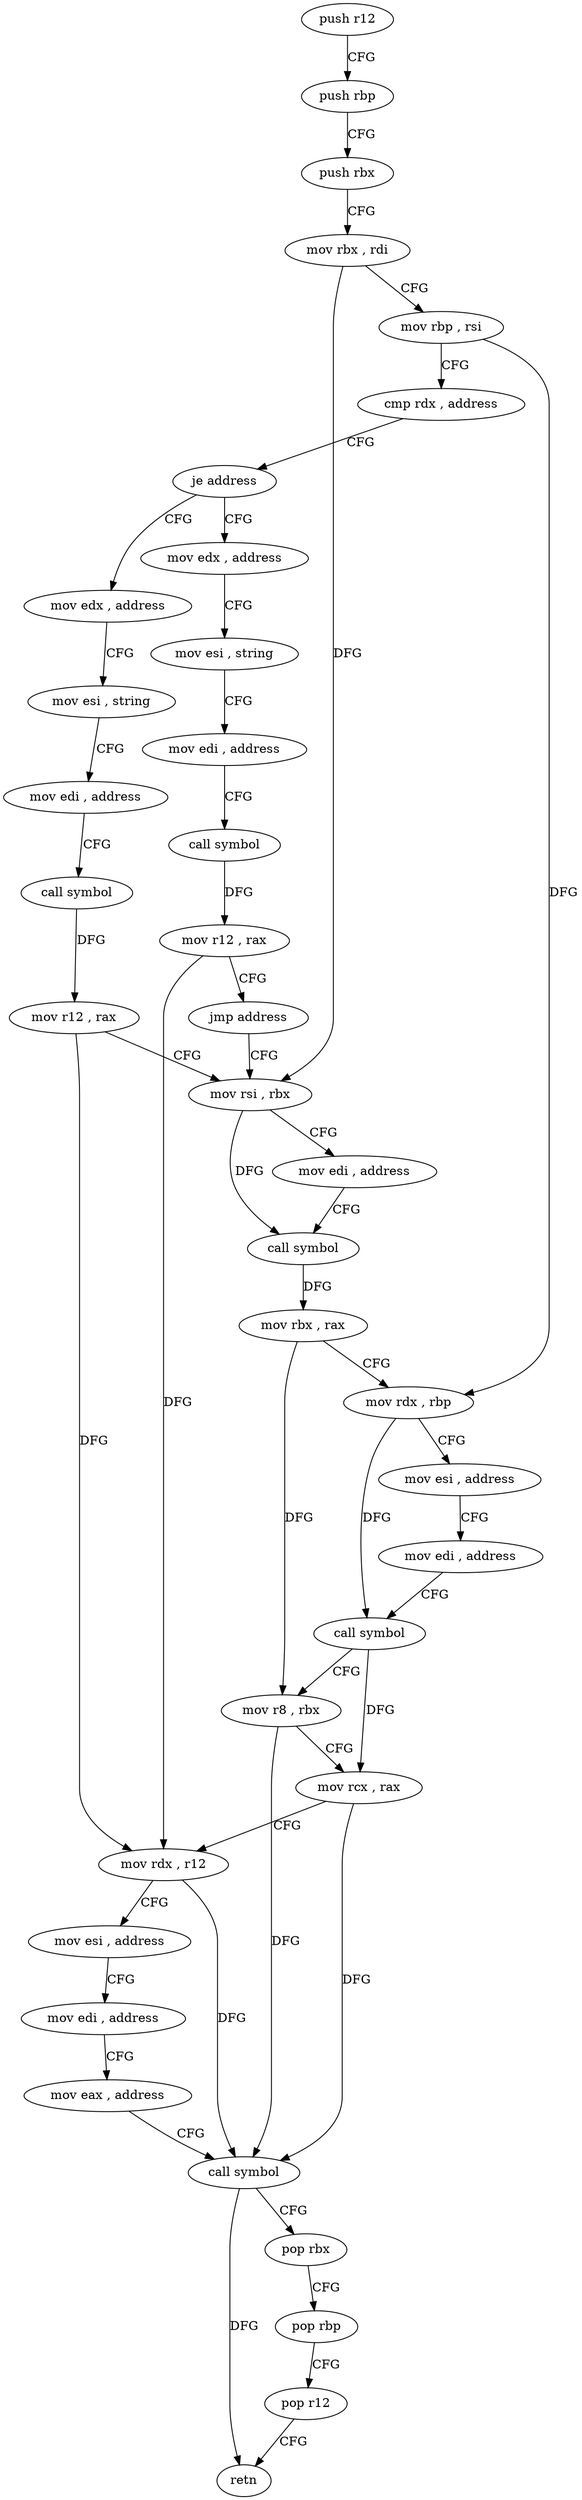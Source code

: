digraph "func" {
"4396809" [label = "push r12" ]
"4396811" [label = "push rbp" ]
"4396812" [label = "push rbx" ]
"4396813" [label = "mov rbx , rdi" ]
"4396816" [label = "mov rbp , rsi" ]
"4396819" [label = "cmp rdx , address" ]
"4396823" [label = "je address" ]
"4396916" [label = "mov edx , address" ]
"4396825" [label = "mov edx , address" ]
"4396921" [label = "mov esi , string" ]
"4396926" [label = "mov edi , address" ]
"4396931" [label = "call symbol" ]
"4396936" [label = "mov r12 , rax" ]
"4396939" [label = "jmp address" ]
"4396848" [label = "mov rsi , rbx" ]
"4396830" [label = "mov esi , string" ]
"4396835" [label = "mov edi , address" ]
"4396840" [label = "call symbol" ]
"4396845" [label = "mov r12 , rax" ]
"4396851" [label = "mov edi , address" ]
"4396856" [label = "call symbol" ]
"4396861" [label = "mov rbx , rax" ]
"4396864" [label = "mov rdx , rbp" ]
"4396867" [label = "mov esi , address" ]
"4396872" [label = "mov edi , address" ]
"4396877" [label = "call symbol" ]
"4396882" [label = "mov r8 , rbx" ]
"4396885" [label = "mov rcx , rax" ]
"4396888" [label = "mov rdx , r12" ]
"4396891" [label = "mov esi , address" ]
"4396896" [label = "mov edi , address" ]
"4396901" [label = "mov eax , address" ]
"4396906" [label = "call symbol" ]
"4396911" [label = "pop rbx" ]
"4396912" [label = "pop rbp" ]
"4396913" [label = "pop r12" ]
"4396915" [label = "retn" ]
"4396809" -> "4396811" [ label = "CFG" ]
"4396811" -> "4396812" [ label = "CFG" ]
"4396812" -> "4396813" [ label = "CFG" ]
"4396813" -> "4396816" [ label = "CFG" ]
"4396813" -> "4396848" [ label = "DFG" ]
"4396816" -> "4396819" [ label = "CFG" ]
"4396816" -> "4396864" [ label = "DFG" ]
"4396819" -> "4396823" [ label = "CFG" ]
"4396823" -> "4396916" [ label = "CFG" ]
"4396823" -> "4396825" [ label = "CFG" ]
"4396916" -> "4396921" [ label = "CFG" ]
"4396825" -> "4396830" [ label = "CFG" ]
"4396921" -> "4396926" [ label = "CFG" ]
"4396926" -> "4396931" [ label = "CFG" ]
"4396931" -> "4396936" [ label = "DFG" ]
"4396936" -> "4396939" [ label = "CFG" ]
"4396936" -> "4396888" [ label = "DFG" ]
"4396939" -> "4396848" [ label = "CFG" ]
"4396848" -> "4396851" [ label = "CFG" ]
"4396848" -> "4396856" [ label = "DFG" ]
"4396830" -> "4396835" [ label = "CFG" ]
"4396835" -> "4396840" [ label = "CFG" ]
"4396840" -> "4396845" [ label = "DFG" ]
"4396845" -> "4396848" [ label = "CFG" ]
"4396845" -> "4396888" [ label = "DFG" ]
"4396851" -> "4396856" [ label = "CFG" ]
"4396856" -> "4396861" [ label = "DFG" ]
"4396861" -> "4396864" [ label = "CFG" ]
"4396861" -> "4396882" [ label = "DFG" ]
"4396864" -> "4396867" [ label = "CFG" ]
"4396864" -> "4396877" [ label = "DFG" ]
"4396867" -> "4396872" [ label = "CFG" ]
"4396872" -> "4396877" [ label = "CFG" ]
"4396877" -> "4396882" [ label = "CFG" ]
"4396877" -> "4396885" [ label = "DFG" ]
"4396882" -> "4396885" [ label = "CFG" ]
"4396882" -> "4396906" [ label = "DFG" ]
"4396885" -> "4396888" [ label = "CFG" ]
"4396885" -> "4396906" [ label = "DFG" ]
"4396888" -> "4396891" [ label = "CFG" ]
"4396888" -> "4396906" [ label = "DFG" ]
"4396891" -> "4396896" [ label = "CFG" ]
"4396896" -> "4396901" [ label = "CFG" ]
"4396901" -> "4396906" [ label = "CFG" ]
"4396906" -> "4396911" [ label = "CFG" ]
"4396906" -> "4396915" [ label = "DFG" ]
"4396911" -> "4396912" [ label = "CFG" ]
"4396912" -> "4396913" [ label = "CFG" ]
"4396913" -> "4396915" [ label = "CFG" ]
}
